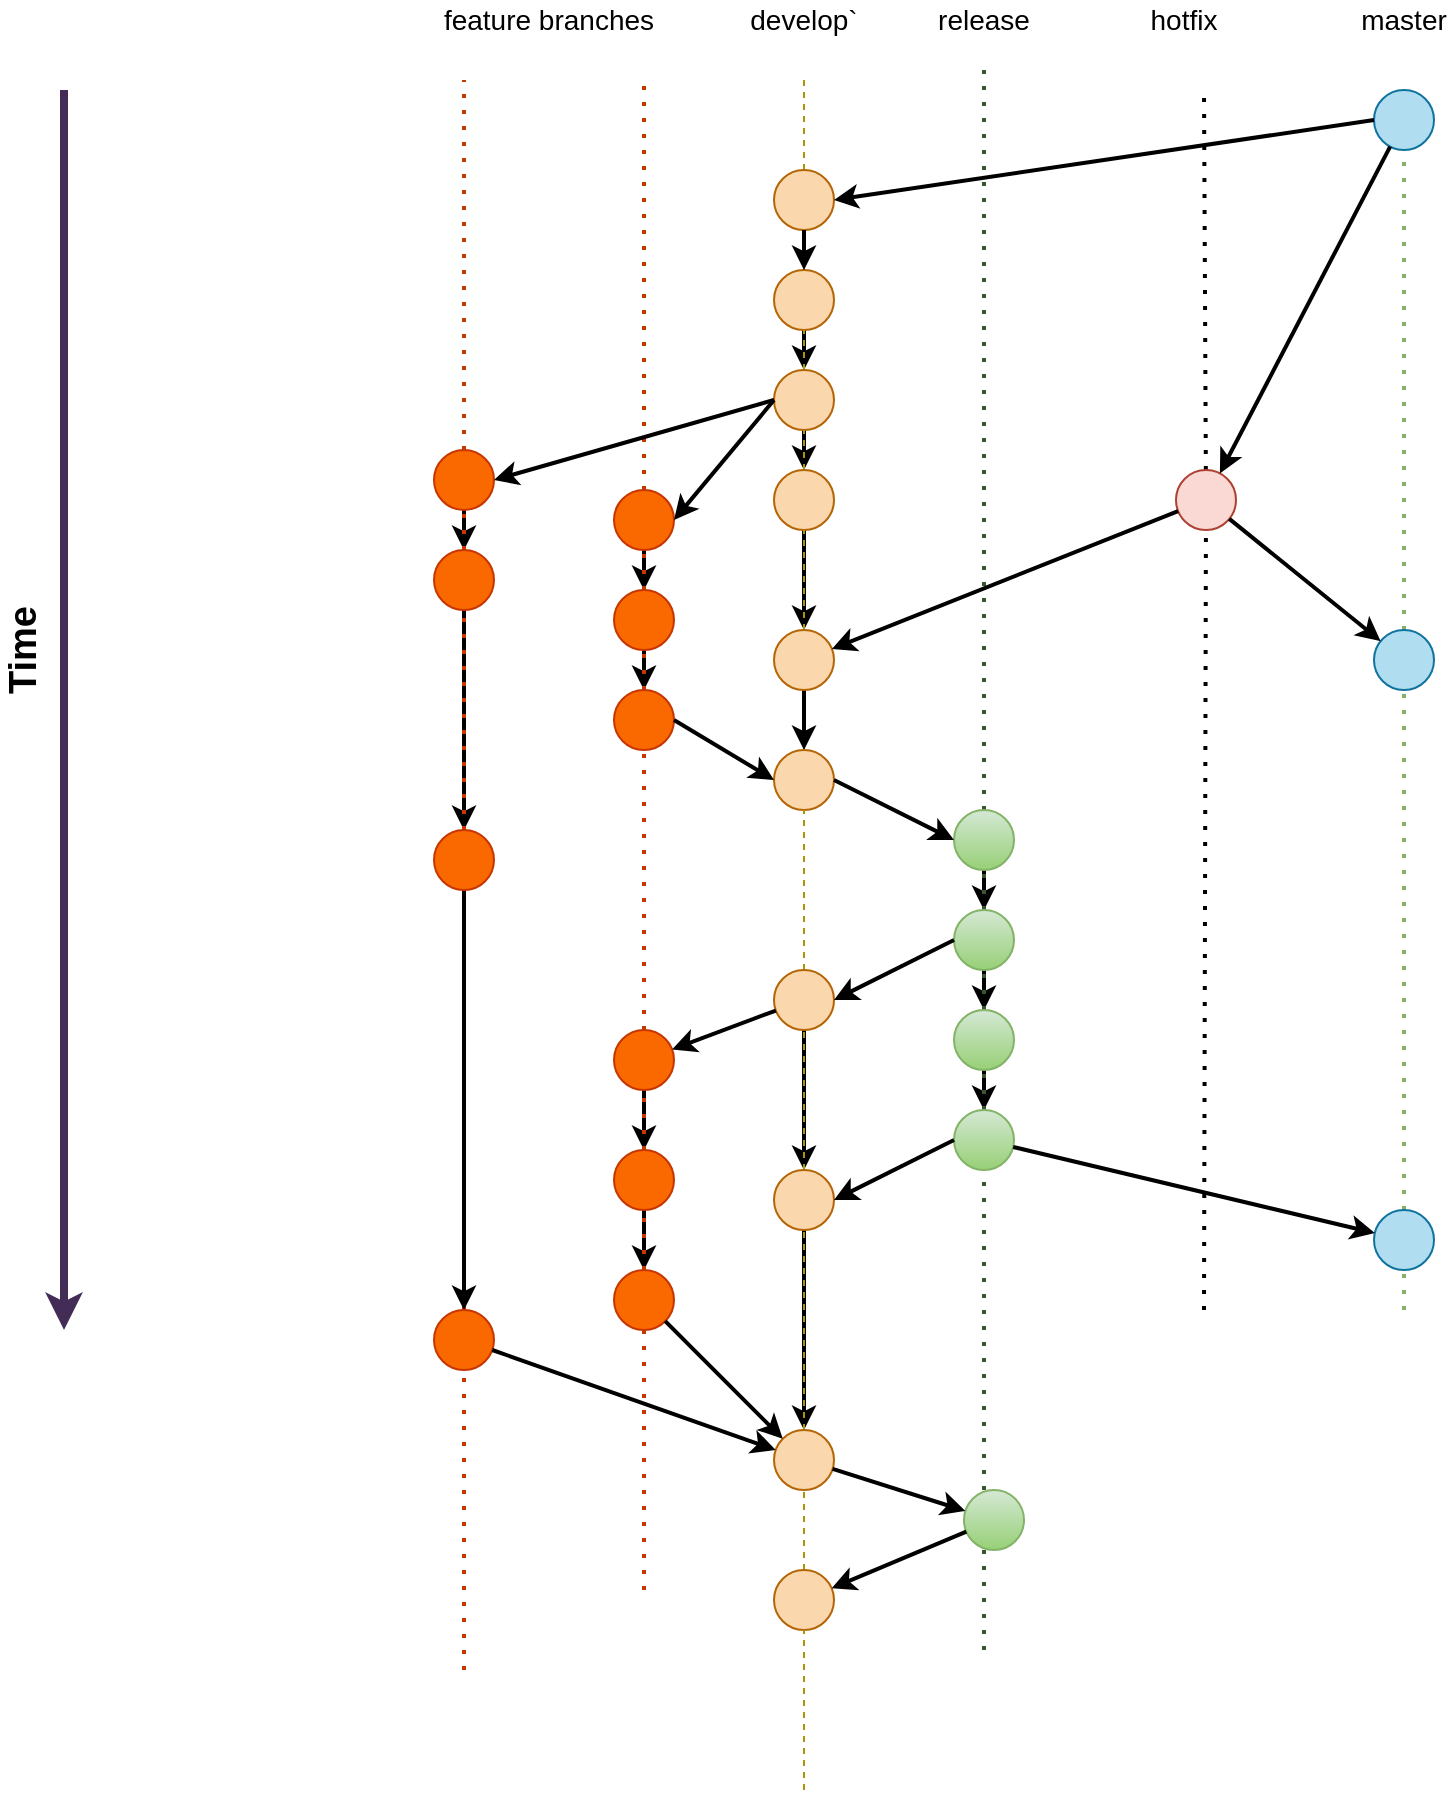 <mxfile version="15.3.0" type="github">
  <diagram id="zY3iNhDmGC0HeY9o9fEt" name="Page-1">
    <mxGraphModel dx="2066" dy="771" grid="1" gridSize="10" guides="1" tooltips="1" connect="1" arrows="1" fold="1" page="1" pageScale="1" pageWidth="850" pageHeight="1100" math="0" shadow="0">
      <root>
        <mxCell id="0" />
        <mxCell id="1" parent="0" />
        <mxCell id="OLf8NCYOBXPoyb-FADIm-2" value="" style="endArrow=none;dashed=1;html=1;dashPattern=1 3;strokeWidth=2;gradientColor=#97d077;fillColor=#d5e8d4;strokeColor=#82b366;startArrow=none;" parent="1" edge="1" source="a1HIUXj5uNK7OVQi4Cn4-5">
          <mxGeometry width="50" height="50" relative="1" as="geometry">
            <mxPoint x="720" y="670" as="sourcePoint" />
            <mxPoint x="720" y="60" as="targetPoint" />
          </mxGeometry>
        </mxCell>
        <mxCell id="OLf8NCYOBXPoyb-FADIm-3" value="&lt;font style=&quot;font-size: 14px&quot;&gt;master&lt;/font&gt;" style="text;html=1;strokeColor=none;fillColor=none;align=center;verticalAlign=middle;whiteSpace=wrap;rounded=0;" parent="1" vertex="1">
          <mxGeometry x="700" y="15" width="40" height="20" as="geometry" />
        </mxCell>
        <mxCell id="OLf8NCYOBXPoyb-FADIm-4" value="" style="endArrow=none;dashed=1;html=1;fillColor=#e3c800;strokeColor=#B09500;startArrow=none;" parent="1" edge="1" source="a1HIUXj5uNK7OVQi4Cn4-7">
          <mxGeometry width="50" height="50" relative="1" as="geometry">
            <mxPoint x="420" y="665" as="sourcePoint" />
            <mxPoint x="420" y="55" as="targetPoint" />
          </mxGeometry>
        </mxCell>
        <mxCell id="OLf8NCYOBXPoyb-FADIm-5" value="&lt;font style=&quot;font-size: 14px&quot;&gt;develop`&lt;/font&gt;" style="text;html=1;strokeColor=none;fillColor=none;align=center;verticalAlign=middle;whiteSpace=wrap;rounded=0;" parent="1" vertex="1">
          <mxGeometry x="390" y="15" width="60" height="20" as="geometry" />
        </mxCell>
        <mxCell id="OLf8NCYOBXPoyb-FADIm-6" value="" style="endArrow=none;dashed=1;html=1;dashPattern=1 3;strokeWidth=2;fillColor=#fa6800;strokeColor=#C73500;startArrow=none;" parent="1" edge="1" source="a1HIUXj5uNK7OVQi4Cn4-16">
          <mxGeometry width="50" height="50" relative="1" as="geometry">
            <mxPoint x="340" y="665" as="sourcePoint" />
            <mxPoint x="340" y="55" as="targetPoint" />
          </mxGeometry>
        </mxCell>
        <mxCell id="OLf8NCYOBXPoyb-FADIm-7" value="&lt;font style=&quot;font-size: 14px&quot;&gt;feature branches&lt;/font&gt;" style="text;html=1;strokeColor=none;fillColor=none;align=center;verticalAlign=middle;whiteSpace=wrap;rounded=0;" parent="1" vertex="1">
          <mxGeometry x="220" y="15" width="145" height="20" as="geometry" />
        </mxCell>
        <mxCell id="OLf8NCYOBXPoyb-FADIm-8" value="" style="endArrow=none;dashed=1;html=1;dashPattern=1 3;strokeWidth=2;fillColor=#fa6800;strokeColor=#C73500;startArrow=none;" parent="1" edge="1" source="a1HIUXj5uNK7OVQi4Cn4-41">
          <mxGeometry width="50" height="50" relative="1" as="geometry">
            <mxPoint x="250" y="665" as="sourcePoint" />
            <mxPoint x="250" y="55" as="targetPoint" />
          </mxGeometry>
        </mxCell>
        <mxCell id="OLf8NCYOBXPoyb-FADIm-10" value="" style="endArrow=classic;html=1;fillColor=#76608a;strokeColor=#432D57;strokeWidth=4;" parent="1" edge="1">
          <mxGeometry width="50" height="50" relative="1" as="geometry">
            <mxPoint x="50" y="60" as="sourcePoint" />
            <mxPoint x="50" y="680" as="targetPoint" />
            <Array as="points">
              <mxPoint x="50" y="350" />
            </Array>
          </mxGeometry>
        </mxCell>
        <mxCell id="OLf8NCYOBXPoyb-FADIm-11" value="&lt;b&gt;&lt;font style=&quot;font-size: 19px&quot;&gt;Time&lt;/font&gt;&lt;/b&gt;" style="text;html=1;strokeColor=none;fillColor=none;align=center;verticalAlign=middle;whiteSpace=wrap;rounded=0;rotation=-90;" parent="1" vertex="1">
          <mxGeometry x="10" y="330" width="40" height="20" as="geometry" />
        </mxCell>
        <mxCell id="a1HIUXj5uNK7OVQi4Cn4-1" value="" style="endArrow=none;dashed=1;html=1;dashPattern=1 3;strokeWidth=2;fillColor=#6d8764;strokeColor=#3A5431;startArrow=none;" edge="1" parent="1" source="a1HIUXj5uNK7OVQi4Cn4-50">
          <mxGeometry width="50" height="50" relative="1" as="geometry">
            <mxPoint x="510" y="670" as="sourcePoint" />
            <mxPoint x="510" y="50" as="targetPoint" />
          </mxGeometry>
        </mxCell>
        <mxCell id="a1HIUXj5uNK7OVQi4Cn4-2" value="&lt;font style=&quot;font-size: 14px&quot;&gt;release&lt;/font&gt;" style="text;html=1;strokeColor=none;fillColor=none;align=center;verticalAlign=middle;whiteSpace=wrap;rounded=0;" vertex="1" parent="1">
          <mxGeometry x="490" y="15" width="40" height="20" as="geometry" />
        </mxCell>
        <mxCell id="a1HIUXj5uNK7OVQi4Cn4-3" value="" style="endArrow=none;dashed=1;html=1;dashPattern=1 3;strokeWidth=2;startArrow=none;" edge="1" parent="1" source="a1HIUXj5uNK7OVQi4Cn4-31">
          <mxGeometry width="50" height="50" relative="1" as="geometry">
            <mxPoint x="620" y="670" as="sourcePoint" />
            <mxPoint x="620" y="60" as="targetPoint" />
          </mxGeometry>
        </mxCell>
        <mxCell id="a1HIUXj5uNK7OVQi4Cn4-4" value="&lt;font style=&quot;font-size: 14px&quot;&gt;hotfix&lt;/font&gt;" style="text;html=1;strokeColor=none;fillColor=none;align=center;verticalAlign=middle;whiteSpace=wrap;rounded=0;" vertex="1" parent="1">
          <mxGeometry x="590" y="15" width="40" height="20" as="geometry" />
        </mxCell>
        <mxCell id="a1HIUXj5uNK7OVQi4Cn4-5" value="" style="ellipse;whiteSpace=wrap;html=1;aspect=fixed;fillColor=#b1ddf0;strokeColor=#10739e;" vertex="1" parent="1">
          <mxGeometry x="705" y="60" width="30" height="30" as="geometry" />
        </mxCell>
        <mxCell id="a1HIUXj5uNK7OVQi4Cn4-6" value="" style="endArrow=none;dashed=1;html=1;dashPattern=1 3;strokeWidth=2;gradientColor=#97d077;fillColor=#d5e8d4;strokeColor=#82b366;startArrow=none;" edge="1" parent="1" source="a1HIUXj5uNK7OVQi4Cn4-96" target="a1HIUXj5uNK7OVQi4Cn4-5">
          <mxGeometry width="50" height="50" relative="1" as="geometry">
            <mxPoint x="720" y="670" as="sourcePoint" />
            <mxPoint x="720" y="60" as="targetPoint" />
          </mxGeometry>
        </mxCell>
        <mxCell id="a1HIUXj5uNK7OVQi4Cn4-7" value="" style="ellipse;whiteSpace=wrap;html=1;aspect=fixed;fillColor=#fad7ac;strokeColor=#b46504;" vertex="1" parent="1">
          <mxGeometry x="405" y="100" width="30" height="30" as="geometry" />
        </mxCell>
        <mxCell id="a1HIUXj5uNK7OVQi4Cn4-8" value="" style="endArrow=none;dashed=1;html=1;fillColor=#e3c800;strokeColor=#B09500;startArrow=none;" edge="1" parent="1" source="a1HIUXj5uNK7OVQi4Cn4-10" target="a1HIUXj5uNK7OVQi4Cn4-7">
          <mxGeometry width="50" height="50" relative="1" as="geometry">
            <mxPoint x="420" y="665" as="sourcePoint" />
            <mxPoint x="420" y="55" as="targetPoint" />
          </mxGeometry>
        </mxCell>
        <mxCell id="a1HIUXj5uNK7OVQi4Cn4-9" value="" style="endArrow=classic;html=1;strokeWidth=2;entryX=1;entryY=0.5;entryDx=0;entryDy=0;exitX=0;exitY=0.5;exitDx=0;exitDy=0;" edge="1" parent="1" source="a1HIUXj5uNK7OVQi4Cn4-5" target="a1HIUXj5uNK7OVQi4Cn4-7">
          <mxGeometry width="50" height="50" relative="1" as="geometry">
            <mxPoint x="700" y="80" as="sourcePoint" />
            <mxPoint x="440" y="104" as="targetPoint" />
          </mxGeometry>
        </mxCell>
        <mxCell id="a1HIUXj5uNK7OVQi4Cn4-26" style="edgeStyle=orthogonalEdgeStyle;rounded=0;orthogonalLoop=1;jettySize=auto;html=1;exitX=0.5;exitY=1;exitDx=0;exitDy=0;entryX=0.5;entryY=0;entryDx=0;entryDy=0;strokeWidth=2;" edge="1" parent="1" source="a1HIUXj5uNK7OVQi4Cn4-10" target="a1HIUXj5uNK7OVQi4Cn4-12">
          <mxGeometry relative="1" as="geometry" />
        </mxCell>
        <mxCell id="a1HIUXj5uNK7OVQi4Cn4-10" value="" style="ellipse;whiteSpace=wrap;html=1;aspect=fixed;fillColor=#fad7ac;strokeColor=#b46504;" vertex="1" parent="1">
          <mxGeometry x="405" y="150" width="30" height="30" as="geometry" />
        </mxCell>
        <mxCell id="a1HIUXj5uNK7OVQi4Cn4-11" value="" style="endArrow=none;dashed=1;html=1;fillColor=#e3c800;strokeColor=#B09500;startArrow=none;" edge="1" parent="1" source="a1HIUXj5uNK7OVQi4Cn4-12" target="a1HIUXj5uNK7OVQi4Cn4-10">
          <mxGeometry width="50" height="50" relative="1" as="geometry">
            <mxPoint x="420" y="665" as="sourcePoint" />
            <mxPoint x="420" y="130" as="targetPoint" />
          </mxGeometry>
        </mxCell>
        <mxCell id="a1HIUXj5uNK7OVQi4Cn4-27" style="edgeStyle=orthogonalEdgeStyle;rounded=0;orthogonalLoop=1;jettySize=auto;html=1;exitX=0.5;exitY=1;exitDx=0;exitDy=0;strokeWidth=2;" edge="1" parent="1" source="a1HIUXj5uNK7OVQi4Cn4-12">
          <mxGeometry relative="1" as="geometry">
            <mxPoint x="420" y="250" as="targetPoint" />
          </mxGeometry>
        </mxCell>
        <mxCell id="a1HIUXj5uNK7OVQi4Cn4-12" value="" style="ellipse;whiteSpace=wrap;html=1;aspect=fixed;fillColor=#fad7ac;strokeColor=#b46504;" vertex="1" parent="1">
          <mxGeometry x="405" y="200" width="30" height="30" as="geometry" />
        </mxCell>
        <mxCell id="a1HIUXj5uNK7OVQi4Cn4-13" value="" style="endArrow=none;dashed=1;html=1;fillColor=#e3c800;strokeColor=#B09500;startArrow=none;" edge="1" parent="1" source="a1HIUXj5uNK7OVQi4Cn4-14" target="a1HIUXj5uNK7OVQi4Cn4-12">
          <mxGeometry width="50" height="50" relative="1" as="geometry">
            <mxPoint x="420" y="665" as="sourcePoint" />
            <mxPoint x="420" y="180" as="targetPoint" />
          </mxGeometry>
        </mxCell>
        <mxCell id="a1HIUXj5uNK7OVQi4Cn4-28" style="edgeStyle=orthogonalEdgeStyle;rounded=0;orthogonalLoop=1;jettySize=auto;html=1;exitX=0.5;exitY=1;exitDx=0;exitDy=0;entryX=0.5;entryY=0;entryDx=0;entryDy=0;strokeWidth=2;" edge="1" parent="1" source="a1HIUXj5uNK7OVQi4Cn4-14" target="a1HIUXj5uNK7OVQi4Cn4-24">
          <mxGeometry relative="1" as="geometry" />
        </mxCell>
        <mxCell id="a1HIUXj5uNK7OVQi4Cn4-14" value="" style="ellipse;whiteSpace=wrap;html=1;aspect=fixed;fillColor=#fad7ac;strokeColor=#b46504;" vertex="1" parent="1">
          <mxGeometry x="405" y="250" width="30" height="30" as="geometry" />
        </mxCell>
        <mxCell id="a1HIUXj5uNK7OVQi4Cn4-15" value="" style="endArrow=none;dashed=1;html=1;fillColor=#e3c800;strokeColor=#B09500;startArrow=none;" edge="1" parent="1" source="a1HIUXj5uNK7OVQi4Cn4-33" target="a1HIUXj5uNK7OVQi4Cn4-14">
          <mxGeometry width="50" height="50" relative="1" as="geometry">
            <mxPoint x="420" y="665" as="sourcePoint" />
            <mxPoint x="420" y="230" as="targetPoint" />
          </mxGeometry>
        </mxCell>
        <mxCell id="a1HIUXj5uNK7OVQi4Cn4-29" style="edgeStyle=orthogonalEdgeStyle;rounded=0;orthogonalLoop=1;jettySize=auto;html=1;exitX=0.5;exitY=1;exitDx=0;exitDy=0;strokeWidth=2;" edge="1" parent="1" source="a1HIUXj5uNK7OVQi4Cn4-16">
          <mxGeometry relative="1" as="geometry">
            <mxPoint x="340" y="310" as="targetPoint" />
          </mxGeometry>
        </mxCell>
        <mxCell id="a1HIUXj5uNK7OVQi4Cn4-16" value="" style="ellipse;whiteSpace=wrap;html=1;aspect=fixed;fillColor=#fa6800;strokeColor=#C73500;fontColor=#000000;" vertex="1" parent="1">
          <mxGeometry x="325" y="260" width="30" height="30" as="geometry" />
        </mxCell>
        <mxCell id="a1HIUXj5uNK7OVQi4Cn4-18" value="" style="endArrow=none;dashed=1;html=1;dashPattern=1 3;strokeWidth=2;fillColor=#fa6800;strokeColor=#C73500;startArrow=none;" edge="1" parent="1" source="a1HIUXj5uNK7OVQi4Cn4-19" target="a1HIUXj5uNK7OVQi4Cn4-16">
          <mxGeometry width="50" height="50" relative="1" as="geometry">
            <mxPoint x="340" y="665" as="sourcePoint" />
            <mxPoint x="340" y="55" as="targetPoint" />
          </mxGeometry>
        </mxCell>
        <mxCell id="a1HIUXj5uNK7OVQi4Cn4-30" style="edgeStyle=orthogonalEdgeStyle;rounded=0;orthogonalLoop=1;jettySize=auto;html=1;exitX=0.5;exitY=1;exitDx=0;exitDy=0;strokeWidth=2;" edge="1" parent="1" source="a1HIUXj5uNK7OVQi4Cn4-19">
          <mxGeometry relative="1" as="geometry">
            <mxPoint x="340" y="360" as="targetPoint" />
          </mxGeometry>
        </mxCell>
        <mxCell id="a1HIUXj5uNK7OVQi4Cn4-19" value="" style="ellipse;whiteSpace=wrap;html=1;aspect=fixed;fillColor=#fa6800;strokeColor=#C73500;fontColor=#000000;" vertex="1" parent="1">
          <mxGeometry x="325" y="310" width="30" height="30" as="geometry" />
        </mxCell>
        <mxCell id="a1HIUXj5uNK7OVQi4Cn4-20" value="" style="endArrow=none;dashed=1;html=1;dashPattern=1 3;strokeWidth=2;fillColor=#fa6800;strokeColor=#C73500;startArrow=none;" edge="1" parent="1" source="a1HIUXj5uNK7OVQi4Cn4-21" target="a1HIUXj5uNK7OVQi4Cn4-19">
          <mxGeometry width="50" height="50" relative="1" as="geometry">
            <mxPoint x="340" y="665" as="sourcePoint" />
            <mxPoint x="340" y="290" as="targetPoint" />
          </mxGeometry>
        </mxCell>
        <mxCell id="a1HIUXj5uNK7OVQi4Cn4-21" value="" style="ellipse;whiteSpace=wrap;html=1;aspect=fixed;fillColor=#fa6800;strokeColor=#C73500;fontColor=#000000;" vertex="1" parent="1">
          <mxGeometry x="325" y="360" width="30" height="30" as="geometry" />
        </mxCell>
        <mxCell id="a1HIUXj5uNK7OVQi4Cn4-22" value="" style="endArrow=none;dashed=1;html=1;dashPattern=1 3;strokeWidth=2;fillColor=#fa6800;strokeColor=#C73500;startArrow=none;" edge="1" parent="1" source="a1HIUXj5uNK7OVQi4Cn4-74" target="a1HIUXj5uNK7OVQi4Cn4-21">
          <mxGeometry width="50" height="50" relative="1" as="geometry">
            <mxPoint x="340" y="665" as="sourcePoint" />
            <mxPoint x="340" y="340" as="targetPoint" />
          </mxGeometry>
        </mxCell>
        <mxCell id="a1HIUXj5uNK7OVQi4Cn4-23" value="" style="endArrow=classic;html=1;strokeWidth=2;entryX=1;entryY=0.5;entryDx=0;entryDy=0;exitX=0;exitY=0.5;exitDx=0;exitDy=0;" edge="1" parent="1" source="a1HIUXj5uNK7OVQi4Cn4-12" target="a1HIUXj5uNK7OVQi4Cn4-16">
          <mxGeometry width="50" height="50" relative="1" as="geometry">
            <mxPoint x="400" y="380" as="sourcePoint" />
            <mxPoint x="450" y="330" as="targetPoint" />
          </mxGeometry>
        </mxCell>
        <mxCell id="a1HIUXj5uNK7OVQi4Cn4-36" style="edgeStyle=orthogonalEdgeStyle;rounded=0;orthogonalLoop=1;jettySize=auto;html=1;exitX=0.5;exitY=1;exitDx=0;exitDy=0;entryX=0.5;entryY=0;entryDx=0;entryDy=0;strokeWidth=2;" edge="1" parent="1" source="a1HIUXj5uNK7OVQi4Cn4-24" target="a1HIUXj5uNK7OVQi4Cn4-33">
          <mxGeometry relative="1" as="geometry" />
        </mxCell>
        <mxCell id="a1HIUXj5uNK7OVQi4Cn4-24" value="" style="ellipse;whiteSpace=wrap;html=1;aspect=fixed;fillColor=#fad7ac;strokeColor=#b46504;" vertex="1" parent="1">
          <mxGeometry x="405" y="330" width="30" height="30" as="geometry" />
        </mxCell>
        <mxCell id="a1HIUXj5uNK7OVQi4Cn4-25" value="" style="endArrow=classic;html=1;strokeWidth=2;entryX=0.5;entryY=0;entryDx=0;entryDy=0;exitX=0.5;exitY=1;exitDx=0;exitDy=0;" edge="1" parent="1" source="a1HIUXj5uNK7OVQi4Cn4-7" target="a1HIUXj5uNK7OVQi4Cn4-10">
          <mxGeometry width="50" height="50" relative="1" as="geometry">
            <mxPoint x="400" y="380" as="sourcePoint" />
            <mxPoint x="450" y="330" as="targetPoint" />
          </mxGeometry>
        </mxCell>
        <mxCell id="a1HIUXj5uNK7OVQi4Cn4-31" value="" style="ellipse;whiteSpace=wrap;html=1;aspect=fixed;fillColor=#fad9d5;strokeColor=#ae4132;" vertex="1" parent="1">
          <mxGeometry x="606" y="250" width="30" height="30" as="geometry" />
        </mxCell>
        <mxCell id="a1HIUXj5uNK7OVQi4Cn4-32" value="" style="endArrow=none;dashed=1;html=1;dashPattern=1 3;strokeWidth=2;" edge="1" parent="1" target="a1HIUXj5uNK7OVQi4Cn4-31">
          <mxGeometry width="50" height="50" relative="1" as="geometry">
            <mxPoint x="620" y="670" as="sourcePoint" />
            <mxPoint x="620" y="60" as="targetPoint" />
          </mxGeometry>
        </mxCell>
        <mxCell id="a1HIUXj5uNK7OVQi4Cn4-33" value="" style="ellipse;whiteSpace=wrap;html=1;aspect=fixed;fillColor=#fad7ac;strokeColor=#b46504;" vertex="1" parent="1">
          <mxGeometry x="405" y="390" width="30" height="30" as="geometry" />
        </mxCell>
        <mxCell id="a1HIUXj5uNK7OVQi4Cn4-34" value="" style="endArrow=none;dashed=1;html=1;fillColor=#e3c800;strokeColor=#B09500;startArrow=none;" edge="1" parent="1" source="a1HIUXj5uNK7OVQi4Cn4-56" target="a1HIUXj5uNK7OVQi4Cn4-33">
          <mxGeometry width="50" height="50" relative="1" as="geometry">
            <mxPoint x="420" y="665" as="sourcePoint" />
            <mxPoint x="420" y="280" as="targetPoint" />
          </mxGeometry>
        </mxCell>
        <mxCell id="a1HIUXj5uNK7OVQi4Cn4-40" value="" style="endArrow=classic;html=1;strokeWidth=2;exitX=1;exitY=0.5;exitDx=0;exitDy=0;entryX=0;entryY=0.5;entryDx=0;entryDy=0;" edge="1" parent="1" source="a1HIUXj5uNK7OVQi4Cn4-21" target="a1HIUXj5uNK7OVQi4Cn4-33">
          <mxGeometry width="50" height="50" relative="1" as="geometry">
            <mxPoint x="400" y="380" as="sourcePoint" />
            <mxPoint x="450" y="330" as="targetPoint" />
          </mxGeometry>
        </mxCell>
        <mxCell id="a1HIUXj5uNK7OVQi4Cn4-48" style="edgeStyle=orthogonalEdgeStyle;rounded=0;orthogonalLoop=1;jettySize=auto;html=1;exitX=0.5;exitY=1;exitDx=0;exitDy=0;entryX=0.5;entryY=0;entryDx=0;entryDy=0;strokeWidth=2;" edge="1" parent="1" source="a1HIUXj5uNK7OVQi4Cn4-41" target="a1HIUXj5uNK7OVQi4Cn4-45">
          <mxGeometry relative="1" as="geometry" />
        </mxCell>
        <mxCell id="a1HIUXj5uNK7OVQi4Cn4-41" value="" style="ellipse;whiteSpace=wrap;html=1;aspect=fixed;fillColor=#fa6800;strokeColor=#C73500;fontColor=#000000;" vertex="1" parent="1">
          <mxGeometry x="235" y="240" width="30" height="30" as="geometry" />
        </mxCell>
        <mxCell id="a1HIUXj5uNK7OVQi4Cn4-42" value="" style="endArrow=none;dashed=1;html=1;dashPattern=1 3;strokeWidth=2;fillColor=#fa6800;strokeColor=#C73500;startArrow=none;" edge="1" parent="1" source="a1HIUXj5uNK7OVQi4Cn4-45" target="a1HIUXj5uNK7OVQi4Cn4-41">
          <mxGeometry width="50" height="50" relative="1" as="geometry">
            <mxPoint x="250" y="665" as="sourcePoint" />
            <mxPoint x="250" y="55" as="targetPoint" />
          </mxGeometry>
        </mxCell>
        <mxCell id="a1HIUXj5uNK7OVQi4Cn4-43" value="" style="endArrow=classic;html=1;strokeWidth=2;entryX=1;entryY=0.5;entryDx=0;entryDy=0;exitX=0;exitY=0.5;exitDx=0;exitDy=0;" edge="1" parent="1" source="a1HIUXj5uNK7OVQi4Cn4-12" target="a1HIUXj5uNK7OVQi4Cn4-41">
          <mxGeometry width="50" height="50" relative="1" as="geometry">
            <mxPoint x="400" y="380" as="sourcePoint" />
            <mxPoint x="450" y="330" as="targetPoint" />
          </mxGeometry>
        </mxCell>
        <mxCell id="a1HIUXj5uNK7OVQi4Cn4-49" style="edgeStyle=orthogonalEdgeStyle;rounded=0;orthogonalLoop=1;jettySize=auto;html=1;exitX=0.5;exitY=1;exitDx=0;exitDy=0;strokeWidth=2;" edge="1" parent="1" source="a1HIUXj5uNK7OVQi4Cn4-45" target="a1HIUXj5uNK7OVQi4Cn4-47">
          <mxGeometry relative="1" as="geometry" />
        </mxCell>
        <mxCell id="a1HIUXj5uNK7OVQi4Cn4-45" value="" style="ellipse;whiteSpace=wrap;html=1;aspect=fixed;fillColor=#fa6800;strokeColor=#C73500;fontColor=#000000;" vertex="1" parent="1">
          <mxGeometry x="235" y="290" width="30" height="30" as="geometry" />
        </mxCell>
        <mxCell id="a1HIUXj5uNK7OVQi4Cn4-46" value="" style="endArrow=none;dashed=1;html=1;dashPattern=1 3;strokeWidth=2;fillColor=#fa6800;strokeColor=#C73500;startArrow=none;" edge="1" parent="1" source="a1HIUXj5uNK7OVQi4Cn4-92" target="a1HIUXj5uNK7OVQi4Cn4-45">
          <mxGeometry width="50" height="50" relative="1" as="geometry">
            <mxPoint x="250" y="850" as="sourcePoint" />
            <mxPoint x="250" y="270" as="targetPoint" />
          </mxGeometry>
        </mxCell>
        <mxCell id="a1HIUXj5uNK7OVQi4Cn4-94" style="edgeStyle=orthogonalEdgeStyle;rounded=0;orthogonalLoop=1;jettySize=auto;html=1;exitX=0.5;exitY=1;exitDx=0;exitDy=0;entryX=0.5;entryY=0;entryDx=0;entryDy=0;strokeWidth=2;" edge="1" parent="1" source="a1HIUXj5uNK7OVQi4Cn4-47" target="a1HIUXj5uNK7OVQi4Cn4-92">
          <mxGeometry relative="1" as="geometry" />
        </mxCell>
        <mxCell id="a1HIUXj5uNK7OVQi4Cn4-47" value="" style="ellipse;whiteSpace=wrap;html=1;aspect=fixed;fillColor=#fa6800;strokeColor=#C73500;fontColor=#000000;" vertex="1" parent="1">
          <mxGeometry x="235" y="430" width="30" height="30" as="geometry" />
        </mxCell>
        <mxCell id="a1HIUXj5uNK7OVQi4Cn4-58" style="edgeStyle=orthogonalEdgeStyle;rounded=0;orthogonalLoop=1;jettySize=auto;html=1;exitX=0.5;exitY=1;exitDx=0;exitDy=0;entryX=0.5;entryY=0;entryDx=0;entryDy=0;strokeWidth=2;" edge="1" parent="1" source="a1HIUXj5uNK7OVQi4Cn4-50" target="a1HIUXj5uNK7OVQi4Cn4-54">
          <mxGeometry relative="1" as="geometry" />
        </mxCell>
        <mxCell id="a1HIUXj5uNK7OVQi4Cn4-50" value="" style="ellipse;whiteSpace=wrap;html=1;aspect=fixed;fillColor=#d5e8d4;strokeColor=#82b366;gradientColor=#97d077;" vertex="1" parent="1">
          <mxGeometry x="495" y="420" width="30" height="30" as="geometry" />
        </mxCell>
        <mxCell id="a1HIUXj5uNK7OVQi4Cn4-51" value="" style="endArrow=none;dashed=1;html=1;dashPattern=1 3;strokeWidth=2;fillColor=#6d8764;strokeColor=#3A5431;startArrow=none;" edge="1" parent="1" source="a1HIUXj5uNK7OVQi4Cn4-54" target="a1HIUXj5uNK7OVQi4Cn4-50">
          <mxGeometry width="50" height="50" relative="1" as="geometry">
            <mxPoint x="510" y="670" as="sourcePoint" />
            <mxPoint x="510" y="50" as="targetPoint" />
          </mxGeometry>
        </mxCell>
        <mxCell id="a1HIUXj5uNK7OVQi4Cn4-53" value="" style="endArrow=classic;html=1;strokeWidth=2;entryX=0;entryY=0.5;entryDx=0;entryDy=0;exitX=1;exitY=0.5;exitDx=0;exitDy=0;" edge="1" parent="1" source="a1HIUXj5uNK7OVQi4Cn4-33" target="a1HIUXj5uNK7OVQi4Cn4-50">
          <mxGeometry width="50" height="50" relative="1" as="geometry">
            <mxPoint x="400" y="380" as="sourcePoint" />
            <mxPoint x="450" y="330" as="targetPoint" />
          </mxGeometry>
        </mxCell>
        <mxCell id="a1HIUXj5uNK7OVQi4Cn4-63" style="edgeStyle=orthogonalEdgeStyle;rounded=0;orthogonalLoop=1;jettySize=auto;html=1;exitX=0.5;exitY=1;exitDx=0;exitDy=0;entryX=0.5;entryY=0;entryDx=0;entryDy=0;strokeWidth=2;" edge="1" parent="1" source="a1HIUXj5uNK7OVQi4Cn4-54" target="a1HIUXj5uNK7OVQi4Cn4-61">
          <mxGeometry relative="1" as="geometry" />
        </mxCell>
        <mxCell id="a1HIUXj5uNK7OVQi4Cn4-54" value="" style="ellipse;whiteSpace=wrap;html=1;aspect=fixed;fillColor=#d5e8d4;strokeColor=#82b366;gradientColor=#97d077;" vertex="1" parent="1">
          <mxGeometry x="495" y="470" width="30" height="30" as="geometry" />
        </mxCell>
        <mxCell id="a1HIUXj5uNK7OVQi4Cn4-55" value="" style="endArrow=none;dashed=1;html=1;dashPattern=1 3;strokeWidth=2;fillColor=#6d8764;strokeColor=#3A5431;startArrow=none;" edge="1" parent="1" source="a1HIUXj5uNK7OVQi4Cn4-61" target="a1HIUXj5uNK7OVQi4Cn4-54">
          <mxGeometry width="50" height="50" relative="1" as="geometry">
            <mxPoint x="510" y="670" as="sourcePoint" />
            <mxPoint x="510" y="450" as="targetPoint" />
          </mxGeometry>
        </mxCell>
        <mxCell id="a1HIUXj5uNK7OVQi4Cn4-70" style="edgeStyle=orthogonalEdgeStyle;rounded=0;orthogonalLoop=1;jettySize=auto;html=1;exitX=0.5;exitY=1;exitDx=0;exitDy=0;entryX=0.5;entryY=0;entryDx=0;entryDy=0;strokeWidth=2;" edge="1" parent="1" source="a1HIUXj5uNK7OVQi4Cn4-56" target="a1HIUXj5uNK7OVQi4Cn4-67">
          <mxGeometry relative="1" as="geometry" />
        </mxCell>
        <mxCell id="a1HIUXj5uNK7OVQi4Cn4-56" value="" style="ellipse;whiteSpace=wrap;html=1;aspect=fixed;fillColor=#fad7ac;strokeColor=#b46504;" vertex="1" parent="1">
          <mxGeometry x="405" y="500" width="30" height="30" as="geometry" />
        </mxCell>
        <mxCell id="a1HIUXj5uNK7OVQi4Cn4-57" value="" style="endArrow=none;dashed=1;html=1;fillColor=#e3c800;strokeColor=#B09500;startArrow=none;" edge="1" parent="1" source="a1HIUXj5uNK7OVQi4Cn4-67" target="a1HIUXj5uNK7OVQi4Cn4-56">
          <mxGeometry width="50" height="50" relative="1" as="geometry">
            <mxPoint x="420" y="665" as="sourcePoint" />
            <mxPoint x="420" y="420" as="targetPoint" />
          </mxGeometry>
        </mxCell>
        <mxCell id="a1HIUXj5uNK7OVQi4Cn4-59" value="" style="endArrow=classic;html=1;strokeWidth=2;entryX=1;entryY=0.5;entryDx=0;entryDy=0;exitX=0;exitY=0.5;exitDx=0;exitDy=0;" edge="1" parent="1" source="a1HIUXj5uNK7OVQi4Cn4-54" target="a1HIUXj5uNK7OVQi4Cn4-56">
          <mxGeometry width="50" height="50" relative="1" as="geometry">
            <mxPoint x="400" y="380" as="sourcePoint" />
            <mxPoint x="450" y="330" as="targetPoint" />
          </mxGeometry>
        </mxCell>
        <mxCell id="a1HIUXj5uNK7OVQi4Cn4-66" style="edgeStyle=orthogonalEdgeStyle;rounded=0;orthogonalLoop=1;jettySize=auto;html=1;exitX=0.5;exitY=1;exitDx=0;exitDy=0;entryX=0.5;entryY=0;entryDx=0;entryDy=0;strokeWidth=2;" edge="1" parent="1" source="a1HIUXj5uNK7OVQi4Cn4-61" target="a1HIUXj5uNK7OVQi4Cn4-64">
          <mxGeometry relative="1" as="geometry" />
        </mxCell>
        <mxCell id="a1HIUXj5uNK7OVQi4Cn4-61" value="" style="ellipse;whiteSpace=wrap;html=1;aspect=fixed;fillColor=#d5e8d4;strokeColor=#82b366;gradientColor=#97d077;" vertex="1" parent="1">
          <mxGeometry x="495" y="520" width="30" height="30" as="geometry" />
        </mxCell>
        <mxCell id="a1HIUXj5uNK7OVQi4Cn4-62" value="" style="endArrow=none;dashed=1;html=1;dashPattern=1 3;strokeWidth=2;fillColor=#6d8764;strokeColor=#3A5431;startArrow=none;" edge="1" parent="1" source="a1HIUXj5uNK7OVQi4Cn4-64" target="a1HIUXj5uNK7OVQi4Cn4-61">
          <mxGeometry width="50" height="50" relative="1" as="geometry">
            <mxPoint x="510" y="670" as="sourcePoint" />
            <mxPoint x="510" y="500" as="targetPoint" />
          </mxGeometry>
        </mxCell>
        <mxCell id="a1HIUXj5uNK7OVQi4Cn4-64" value="" style="ellipse;whiteSpace=wrap;html=1;aspect=fixed;fillColor=#d5e8d4;strokeColor=#82b366;gradientColor=#97d077;" vertex="1" parent="1">
          <mxGeometry x="495" y="570" width="30" height="30" as="geometry" />
        </mxCell>
        <mxCell id="a1HIUXj5uNK7OVQi4Cn4-65" value="" style="endArrow=none;dashed=1;html=1;dashPattern=1 3;strokeWidth=2;fillColor=#6d8764;strokeColor=#3A5431;" edge="1" parent="1" target="a1HIUXj5uNK7OVQi4Cn4-64">
          <mxGeometry width="50" height="50" relative="1" as="geometry">
            <mxPoint x="510" y="840" as="sourcePoint" />
            <mxPoint x="510" y="550" as="targetPoint" />
          </mxGeometry>
        </mxCell>
        <mxCell id="a1HIUXj5uNK7OVQi4Cn4-91" style="edgeStyle=orthogonalEdgeStyle;rounded=0;orthogonalLoop=1;jettySize=auto;html=1;exitX=0.5;exitY=1;exitDx=0;exitDy=0;entryX=0.5;entryY=0;entryDx=0;entryDy=0;strokeWidth=2;" edge="1" parent="1" source="a1HIUXj5uNK7OVQi4Cn4-67" target="a1HIUXj5uNK7OVQi4Cn4-86">
          <mxGeometry relative="1" as="geometry" />
        </mxCell>
        <mxCell id="a1HIUXj5uNK7OVQi4Cn4-67" value="" style="ellipse;whiteSpace=wrap;html=1;aspect=fixed;fillColor=#fad7ac;strokeColor=#b46504;" vertex="1" parent="1">
          <mxGeometry x="405" y="600" width="30" height="30" as="geometry" />
        </mxCell>
        <mxCell id="a1HIUXj5uNK7OVQi4Cn4-68" value="" style="endArrow=none;dashed=1;html=1;fillColor=#e3c800;strokeColor=#B09500;startArrow=none;" edge="1" parent="1" source="a1HIUXj5uNK7OVQi4Cn4-86" target="a1HIUXj5uNK7OVQi4Cn4-67">
          <mxGeometry width="50" height="50" relative="1" as="geometry">
            <mxPoint x="420" y="810" as="sourcePoint" />
            <mxPoint x="420" y="530" as="targetPoint" />
          </mxGeometry>
        </mxCell>
        <mxCell id="a1HIUXj5uNK7OVQi4Cn4-72" value="" style="endArrow=classic;html=1;strokeWidth=2;exitX=0;exitY=0.5;exitDx=0;exitDy=0;entryX=1;entryY=0.5;entryDx=0;entryDy=0;" edge="1" parent="1" source="a1HIUXj5uNK7OVQi4Cn4-64" target="a1HIUXj5uNK7OVQi4Cn4-67">
          <mxGeometry width="50" height="50" relative="1" as="geometry">
            <mxPoint x="400" y="520" as="sourcePoint" />
            <mxPoint x="450" y="470" as="targetPoint" />
          </mxGeometry>
        </mxCell>
        <mxCell id="a1HIUXj5uNK7OVQi4Cn4-82" style="edgeStyle=orthogonalEdgeStyle;rounded=0;orthogonalLoop=1;jettySize=auto;html=1;exitX=0.5;exitY=1;exitDx=0;exitDy=0;entryX=0.5;entryY=0;entryDx=0;entryDy=0;strokeWidth=2;" edge="1" parent="1" source="a1HIUXj5uNK7OVQi4Cn4-74" target="a1HIUXj5uNK7OVQi4Cn4-78">
          <mxGeometry relative="1" as="geometry" />
        </mxCell>
        <mxCell id="a1HIUXj5uNK7OVQi4Cn4-74" value="" style="ellipse;whiteSpace=wrap;html=1;aspect=fixed;fillColor=#fa6800;strokeColor=#C73500;fontColor=#000000;" vertex="1" parent="1">
          <mxGeometry x="325" y="530" width="30" height="30" as="geometry" />
        </mxCell>
        <mxCell id="a1HIUXj5uNK7OVQi4Cn4-75" value="" style="endArrow=none;dashed=1;html=1;dashPattern=1 3;strokeWidth=2;fillColor=#fa6800;strokeColor=#C73500;startArrow=none;" edge="1" parent="1" source="a1HIUXj5uNK7OVQi4Cn4-78" target="a1HIUXj5uNK7OVQi4Cn4-74">
          <mxGeometry width="50" height="50" relative="1" as="geometry">
            <mxPoint x="340" y="665" as="sourcePoint" />
            <mxPoint x="340" y="390" as="targetPoint" />
          </mxGeometry>
        </mxCell>
        <mxCell id="a1HIUXj5uNK7OVQi4Cn4-77" value="" style="endArrow=classic;html=1;strokeWidth=2;" edge="1" parent="1" source="a1HIUXj5uNK7OVQi4Cn4-56" target="a1HIUXj5uNK7OVQi4Cn4-74">
          <mxGeometry width="50" height="50" relative="1" as="geometry">
            <mxPoint x="400" y="660" as="sourcePoint" />
            <mxPoint x="450" y="610" as="targetPoint" />
          </mxGeometry>
        </mxCell>
        <mxCell id="a1HIUXj5uNK7OVQi4Cn4-84" style="edgeStyle=orthogonalEdgeStyle;rounded=0;orthogonalLoop=1;jettySize=auto;html=1;exitX=0.5;exitY=1;exitDx=0;exitDy=0;entryX=0.5;entryY=0;entryDx=0;entryDy=0;strokeWidth=2;" edge="1" parent="1" source="a1HIUXj5uNK7OVQi4Cn4-78" target="a1HIUXj5uNK7OVQi4Cn4-80">
          <mxGeometry relative="1" as="geometry" />
        </mxCell>
        <mxCell id="a1HIUXj5uNK7OVQi4Cn4-78" value="" style="ellipse;whiteSpace=wrap;html=1;aspect=fixed;fillColor=#fa6800;strokeColor=#C73500;fontColor=#000000;" vertex="1" parent="1">
          <mxGeometry x="325" y="590" width="30" height="30" as="geometry" />
        </mxCell>
        <mxCell id="a1HIUXj5uNK7OVQi4Cn4-79" value="" style="endArrow=none;dashed=1;html=1;dashPattern=1 3;strokeWidth=2;fillColor=#fa6800;strokeColor=#C73500;startArrow=none;" edge="1" parent="1" source="a1HIUXj5uNK7OVQi4Cn4-80" target="a1HIUXj5uNK7OVQi4Cn4-78">
          <mxGeometry width="50" height="50" relative="1" as="geometry">
            <mxPoint x="340" y="810" as="sourcePoint" />
            <mxPoint x="340" y="560" as="targetPoint" />
          </mxGeometry>
        </mxCell>
        <mxCell id="a1HIUXj5uNK7OVQi4Cn4-80" value="" style="ellipse;whiteSpace=wrap;html=1;aspect=fixed;fillColor=#fa6800;strokeColor=#C73500;fontColor=#000000;" vertex="1" parent="1">
          <mxGeometry x="325" y="650" width="30" height="30" as="geometry" />
        </mxCell>
        <mxCell id="a1HIUXj5uNK7OVQi4Cn4-81" value="" style="endArrow=none;dashed=1;html=1;dashPattern=1 3;strokeWidth=2;fillColor=#fa6800;strokeColor=#C73500;" edge="1" parent="1" target="a1HIUXj5uNK7OVQi4Cn4-80">
          <mxGeometry width="50" height="50" relative="1" as="geometry">
            <mxPoint x="340" y="810" as="sourcePoint" />
            <mxPoint x="340" y="620" as="targetPoint" />
          </mxGeometry>
        </mxCell>
        <mxCell id="a1HIUXj5uNK7OVQi4Cn4-86" value="" style="ellipse;whiteSpace=wrap;html=1;aspect=fixed;fillColor=#fad7ac;strokeColor=#b46504;" vertex="1" parent="1">
          <mxGeometry x="405" y="730" width="30" height="30" as="geometry" />
        </mxCell>
        <mxCell id="a1HIUXj5uNK7OVQi4Cn4-87" value="" style="endArrow=none;dashed=1;html=1;fillColor=#e3c800;strokeColor=#B09500;startArrow=none;" edge="1" parent="1" source="a1HIUXj5uNK7OVQi4Cn4-106" target="a1HIUXj5uNK7OVQi4Cn4-86">
          <mxGeometry width="50" height="50" relative="1" as="geometry">
            <mxPoint x="420" y="910" as="sourcePoint" />
            <mxPoint x="420" y="630" as="targetPoint" />
          </mxGeometry>
        </mxCell>
        <mxCell id="a1HIUXj5uNK7OVQi4Cn4-88" value="" style="endArrow=classic;html=1;strokeWidth=2;" edge="1" parent="1" source="a1HIUXj5uNK7OVQi4Cn4-80" target="a1HIUXj5uNK7OVQi4Cn4-86">
          <mxGeometry width="50" height="50" relative="1" as="geometry">
            <mxPoint x="400" y="530" as="sourcePoint" />
            <mxPoint x="450" y="480" as="targetPoint" />
          </mxGeometry>
        </mxCell>
        <mxCell id="a1HIUXj5uNK7OVQi4Cn4-92" value="" style="ellipse;whiteSpace=wrap;html=1;aspect=fixed;fillColor=#fa6800;strokeColor=#C73500;fontColor=#000000;" vertex="1" parent="1">
          <mxGeometry x="235" y="670" width="30" height="30" as="geometry" />
        </mxCell>
        <mxCell id="a1HIUXj5uNK7OVQi4Cn4-93" value="" style="endArrow=none;dashed=1;html=1;dashPattern=1 3;strokeWidth=2;fillColor=#fa6800;strokeColor=#C73500;" edge="1" parent="1" target="a1HIUXj5uNK7OVQi4Cn4-92">
          <mxGeometry width="50" height="50" relative="1" as="geometry">
            <mxPoint x="250" y="850" as="sourcePoint" />
            <mxPoint x="250" y="320" as="targetPoint" />
          </mxGeometry>
        </mxCell>
        <mxCell id="a1HIUXj5uNK7OVQi4Cn4-95" value="" style="endArrow=classic;html=1;strokeWidth=2;" edge="1" parent="1" source="a1HIUXj5uNK7OVQi4Cn4-92" target="a1HIUXj5uNK7OVQi4Cn4-86">
          <mxGeometry width="50" height="50" relative="1" as="geometry">
            <mxPoint x="400" y="600" as="sourcePoint" />
            <mxPoint x="450" y="550" as="targetPoint" />
          </mxGeometry>
        </mxCell>
        <mxCell id="a1HIUXj5uNK7OVQi4Cn4-96" value="" style="ellipse;whiteSpace=wrap;html=1;aspect=fixed;fillColor=#b1ddf0;strokeColor=#10739e;" vertex="1" parent="1">
          <mxGeometry x="705" y="330" width="30" height="30" as="geometry" />
        </mxCell>
        <mxCell id="a1HIUXj5uNK7OVQi4Cn4-97" value="" style="endArrow=none;dashed=1;html=1;dashPattern=1 3;strokeWidth=2;gradientColor=#97d077;fillColor=#d5e8d4;strokeColor=#82b366;startArrow=none;" edge="1" parent="1" source="a1HIUXj5uNK7OVQi4Cn4-101" target="a1HIUXj5uNK7OVQi4Cn4-96">
          <mxGeometry width="50" height="50" relative="1" as="geometry">
            <mxPoint x="720" y="670" as="sourcePoint" />
            <mxPoint x="720" y="90" as="targetPoint" />
          </mxGeometry>
        </mxCell>
        <mxCell id="a1HIUXj5uNK7OVQi4Cn4-98" value="" style="endArrow=classic;html=1;strokeWidth=2;" edge="1" parent="1" source="a1HIUXj5uNK7OVQi4Cn4-31" target="a1HIUXj5uNK7OVQi4Cn4-96">
          <mxGeometry width="50" height="50" relative="1" as="geometry">
            <mxPoint x="400" y="430" as="sourcePoint" />
            <mxPoint x="450" y="380" as="targetPoint" />
          </mxGeometry>
        </mxCell>
        <mxCell id="a1HIUXj5uNK7OVQi4Cn4-99" value="" style="endArrow=classic;html=1;strokeWidth=2;" edge="1" parent="1" source="a1HIUXj5uNK7OVQi4Cn4-5" target="a1HIUXj5uNK7OVQi4Cn4-31">
          <mxGeometry width="50" height="50" relative="1" as="geometry">
            <mxPoint x="400" y="430" as="sourcePoint" />
            <mxPoint x="450" y="380" as="targetPoint" />
          </mxGeometry>
        </mxCell>
        <mxCell id="a1HIUXj5uNK7OVQi4Cn4-100" value="" style="endArrow=classic;html=1;strokeWidth=2;" edge="1" parent="1" source="a1HIUXj5uNK7OVQi4Cn4-31" target="a1HIUXj5uNK7OVQi4Cn4-24">
          <mxGeometry width="50" height="50" relative="1" as="geometry">
            <mxPoint x="400" y="430" as="sourcePoint" />
            <mxPoint x="500" y="290" as="targetPoint" />
          </mxGeometry>
        </mxCell>
        <mxCell id="a1HIUXj5uNK7OVQi4Cn4-101" value="" style="ellipse;whiteSpace=wrap;html=1;aspect=fixed;fillColor=#b1ddf0;strokeColor=#10739e;" vertex="1" parent="1">
          <mxGeometry x="705" y="620" width="30" height="30" as="geometry" />
        </mxCell>
        <mxCell id="a1HIUXj5uNK7OVQi4Cn4-102" value="" style="endArrow=none;dashed=1;html=1;dashPattern=1 3;strokeWidth=2;gradientColor=#97d077;fillColor=#d5e8d4;strokeColor=#82b366;" edge="1" parent="1" target="a1HIUXj5uNK7OVQi4Cn4-101">
          <mxGeometry width="50" height="50" relative="1" as="geometry">
            <mxPoint x="720" y="670" as="sourcePoint" />
            <mxPoint x="720" y="360" as="targetPoint" />
          </mxGeometry>
        </mxCell>
        <mxCell id="a1HIUXj5uNK7OVQi4Cn4-103" value="" style="endArrow=classic;html=1;strokeWidth=2;" edge="1" parent="1" source="a1HIUXj5uNK7OVQi4Cn4-64" target="a1HIUXj5uNK7OVQi4Cn4-101">
          <mxGeometry width="50" height="50" relative="1" as="geometry">
            <mxPoint x="400" y="430" as="sourcePoint" />
            <mxPoint x="450" y="380" as="targetPoint" />
          </mxGeometry>
        </mxCell>
        <mxCell id="a1HIUXj5uNK7OVQi4Cn4-104" value="" style="ellipse;whiteSpace=wrap;html=1;aspect=fixed;fillColor=#d5e8d4;strokeColor=#82b366;gradientColor=#97d077;" vertex="1" parent="1">
          <mxGeometry x="500" y="760" width="30" height="30" as="geometry" />
        </mxCell>
        <mxCell id="a1HIUXj5uNK7OVQi4Cn4-105" value="" style="endArrow=classic;html=1;strokeWidth=2;" edge="1" parent="1" source="a1HIUXj5uNK7OVQi4Cn4-86" target="a1HIUXj5uNK7OVQi4Cn4-104">
          <mxGeometry width="50" height="50" relative="1" as="geometry">
            <mxPoint x="400" y="910" as="sourcePoint" />
            <mxPoint x="450" y="860" as="targetPoint" />
          </mxGeometry>
        </mxCell>
        <mxCell id="a1HIUXj5uNK7OVQi4Cn4-106" value="" style="ellipse;whiteSpace=wrap;html=1;aspect=fixed;fillColor=#fad7ac;strokeColor=#b46504;" vertex="1" parent="1">
          <mxGeometry x="405" y="800" width="30" height="30" as="geometry" />
        </mxCell>
        <mxCell id="a1HIUXj5uNK7OVQi4Cn4-107" value="" style="endArrow=none;dashed=1;html=1;fillColor=#e3c800;strokeColor=#B09500;" edge="1" parent="1" target="a1HIUXj5uNK7OVQi4Cn4-106">
          <mxGeometry width="50" height="50" relative="1" as="geometry">
            <mxPoint x="420" y="910" as="sourcePoint" />
            <mxPoint x="420" y="760" as="targetPoint" />
          </mxGeometry>
        </mxCell>
        <mxCell id="a1HIUXj5uNK7OVQi4Cn4-108" value="" style="endArrow=classic;html=1;strokeWidth=2;" edge="1" parent="1" source="a1HIUXj5uNK7OVQi4Cn4-104" target="a1HIUXj5uNK7OVQi4Cn4-106">
          <mxGeometry width="50" height="50" relative="1" as="geometry">
            <mxPoint x="400" y="680" as="sourcePoint" />
            <mxPoint x="450" y="630" as="targetPoint" />
          </mxGeometry>
        </mxCell>
      </root>
    </mxGraphModel>
  </diagram>
</mxfile>
